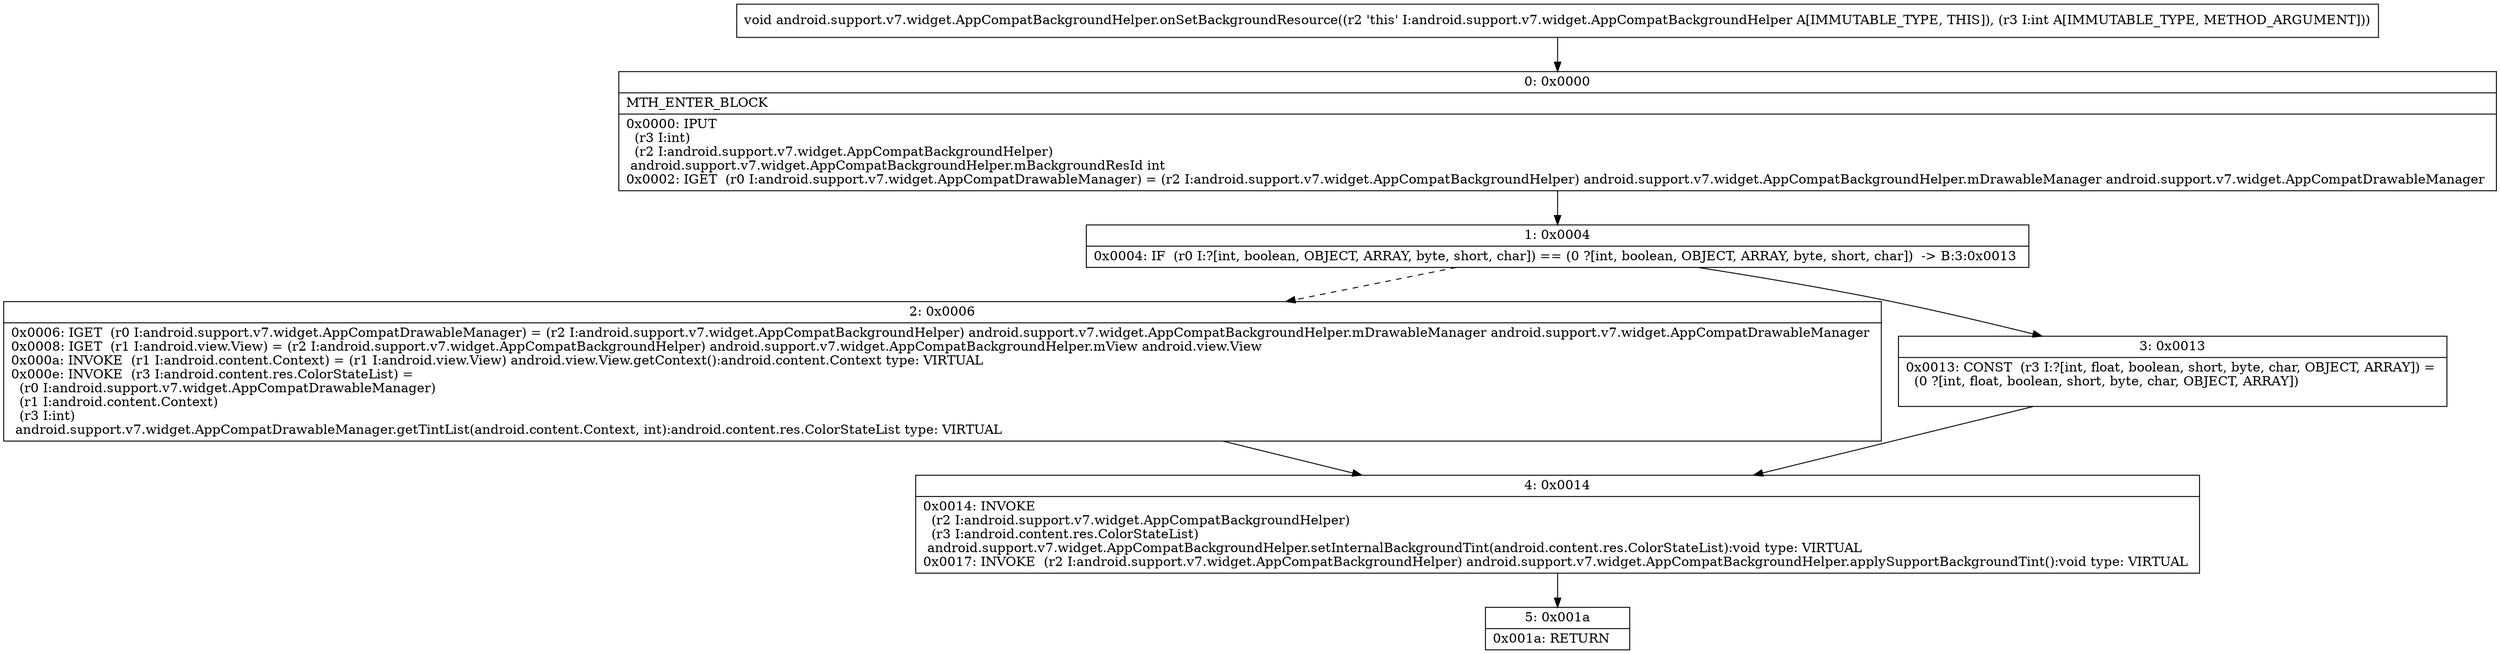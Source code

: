 digraph "CFG forandroid.support.v7.widget.AppCompatBackgroundHelper.onSetBackgroundResource(I)V" {
Node_0 [shape=record,label="{0\:\ 0x0000|MTH_ENTER_BLOCK\l|0x0000: IPUT  \l  (r3 I:int)\l  (r2 I:android.support.v7.widget.AppCompatBackgroundHelper)\l android.support.v7.widget.AppCompatBackgroundHelper.mBackgroundResId int \l0x0002: IGET  (r0 I:android.support.v7.widget.AppCompatDrawableManager) = (r2 I:android.support.v7.widget.AppCompatBackgroundHelper) android.support.v7.widget.AppCompatBackgroundHelper.mDrawableManager android.support.v7.widget.AppCompatDrawableManager \l}"];
Node_1 [shape=record,label="{1\:\ 0x0004|0x0004: IF  (r0 I:?[int, boolean, OBJECT, ARRAY, byte, short, char]) == (0 ?[int, boolean, OBJECT, ARRAY, byte, short, char])  \-\> B:3:0x0013 \l}"];
Node_2 [shape=record,label="{2\:\ 0x0006|0x0006: IGET  (r0 I:android.support.v7.widget.AppCompatDrawableManager) = (r2 I:android.support.v7.widget.AppCompatBackgroundHelper) android.support.v7.widget.AppCompatBackgroundHelper.mDrawableManager android.support.v7.widget.AppCompatDrawableManager \l0x0008: IGET  (r1 I:android.view.View) = (r2 I:android.support.v7.widget.AppCompatBackgroundHelper) android.support.v7.widget.AppCompatBackgroundHelper.mView android.view.View \l0x000a: INVOKE  (r1 I:android.content.Context) = (r1 I:android.view.View) android.view.View.getContext():android.content.Context type: VIRTUAL \l0x000e: INVOKE  (r3 I:android.content.res.ColorStateList) = \l  (r0 I:android.support.v7.widget.AppCompatDrawableManager)\l  (r1 I:android.content.Context)\l  (r3 I:int)\l android.support.v7.widget.AppCompatDrawableManager.getTintList(android.content.Context, int):android.content.res.ColorStateList type: VIRTUAL \l}"];
Node_3 [shape=record,label="{3\:\ 0x0013|0x0013: CONST  (r3 I:?[int, float, boolean, short, byte, char, OBJECT, ARRAY]) = \l  (0 ?[int, float, boolean, short, byte, char, OBJECT, ARRAY])\l \l}"];
Node_4 [shape=record,label="{4\:\ 0x0014|0x0014: INVOKE  \l  (r2 I:android.support.v7.widget.AppCompatBackgroundHelper)\l  (r3 I:android.content.res.ColorStateList)\l android.support.v7.widget.AppCompatBackgroundHelper.setInternalBackgroundTint(android.content.res.ColorStateList):void type: VIRTUAL \l0x0017: INVOKE  (r2 I:android.support.v7.widget.AppCompatBackgroundHelper) android.support.v7.widget.AppCompatBackgroundHelper.applySupportBackgroundTint():void type: VIRTUAL \l}"];
Node_5 [shape=record,label="{5\:\ 0x001a|0x001a: RETURN   \l}"];
MethodNode[shape=record,label="{void android.support.v7.widget.AppCompatBackgroundHelper.onSetBackgroundResource((r2 'this' I:android.support.v7.widget.AppCompatBackgroundHelper A[IMMUTABLE_TYPE, THIS]), (r3 I:int A[IMMUTABLE_TYPE, METHOD_ARGUMENT])) }"];
MethodNode -> Node_0;
Node_0 -> Node_1;
Node_1 -> Node_2[style=dashed];
Node_1 -> Node_3;
Node_2 -> Node_4;
Node_3 -> Node_4;
Node_4 -> Node_5;
}


